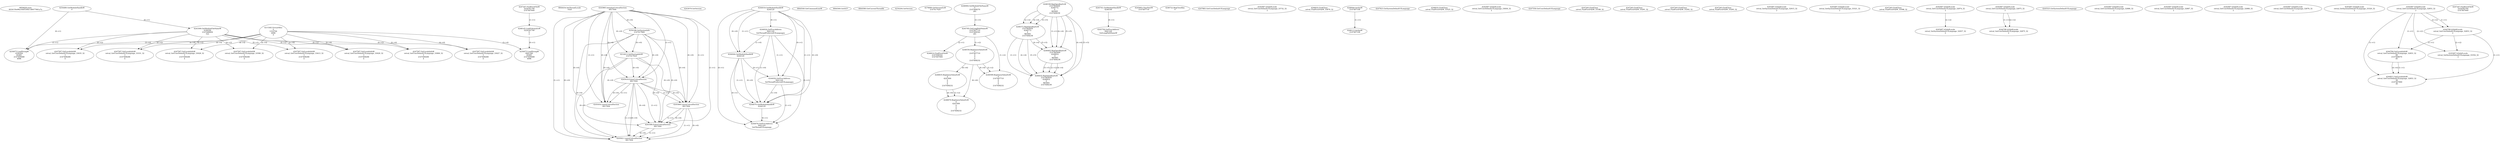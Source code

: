 // Global SCDG with merge call
digraph {
	0 [label="6850628.main
0034150e96a164f5308c1d6477961a7a"]
	1 [label="4254480.GetModuleHandleW
0"]
	2 [label="6844434.SetThreadLocale
1024"]
	3 [label="4243965.InitializeCriticalSection
6917004"]
	4 [label="4243979.GetVersion
"]
	5 [label="4244018.GetModuleHandleW
4244120"]
	6 [label="4244024.GetProcAddress
9441320
GetThreadPreferredUILanguages"]
	5 -> 6 [label="(0-->1)"]
	7 [label="4244044.GetModuleHandleW
4244120"]
	5 -> 7 [label="(1-->1)"]
	5 -> 7 [label="(0-->0)"]
	6 -> 7 [label="(1-->0)"]
	8 [label="4244050.GetProcAddress
9441320
SetThreadPreferredUILanguages"]
	5 -> 8 [label="(0-->1)"]
	6 -> 8 [label="(1-->1)"]
	7 -> 8 [label="(0-->1)"]
	9 [label="4244070.GetModuleHandleW
4244120"]
	5 -> 9 [label="(1-->1)"]
	7 -> 9 [label="(1-->1)"]
	5 -> 9 [label="(0-->0)"]
	6 -> 9 [label="(1-->0)"]
	7 -> 9 [label="(0-->0)"]
	8 -> 9 [label="(1-->0)"]
	10 [label="4244076.GetProcAddress
9441320
GetThreadUILanguage"]
	5 -> 10 [label="(0-->1)"]
	6 -> 10 [label="(1-->1)"]
	7 -> 10 [label="(0-->1)"]
	8 -> 10 [label="(1-->1)"]
	9 -> 10 [label="(0-->1)"]
	11 [label="4250188.GetSystemInfo
2147417660"]
	3 -> 11 [label="(0-->0)"]
	12 [label="6844540.GetCommandLineW
"]
	13 [label="4214413.GetStartupInfoW
2147417624"]
	3 -> 13 [label="(0-->0)"]
	11 -> 13 [label="(0-->0)"]
	14 [label="6844560.GetACP
"]
	15 [label="6844580.GetCurrentThreadId
"]
	16 [label="4250204.GetVersion
"]
	17 [label="4276690.GetVersionExW
2147417420"]
	18 [label="4243306.GetModuleFileNameW
4194304
2147408904
522"]
	1 -> 18 [label="(0-->1)"]
	19 [label="4248064.GetModuleFileNameW
0
2147408370
261"]
	20 [label="4215383.VirtualAlloc
0
1310704
4096
4"]
	21 [label="4246338.RegOpenKeyExW
2147483649
4246772
0
983065
2147408236"]
	22 [label="4245741.GetModuleHandleW
4246160"]
	23 [label="4245758.GetProcAddress
9441320
GetLongPathNameW"]
	22 -> 23 [label="(0-->1)"]
	24 [label="4245785.GetLongPathNameW
2147407710
2147406542
261"]
	19 -> 24 [label="(3-->3)"]
	25 [label="4245683.CharNextW
2147407716"]
	26 [label="4246014.FindFirstFileW
2147406542
2147407064"]
	24 -> 26 [label="(2-->1)"]
	27 [label="4246556.RegQueryValueExW
0
2147407710
0
0
0
2147408232"]
	24 -> 27 [label="(1-->2)"]
	28 [label="4246599.RegQueryValueExW
0
2147407710
0
0
0
2147408232"]
	24 -> 28 [label="(1-->2)"]
	27 -> 28 [label="(2-->2)"]
	27 -> 28 [label="(6-->6)"]
	29 [label="4246722.RegCloseKey
0"]
	30 [label="4247883.GetUserDefaultUILanguage
"]
	31 [label="4245418.EnterCriticalSection
6917004"]
	3 -> 31 [label="(1-->1)"]
	3 -> 31 [label="(0-->0)"]
	11 -> 31 [label="(0-->0)"]
	13 -> 31 [label="(0-->0)"]
	32 [label="4245469.LeaveCriticalSection
6917004"]
	3 -> 32 [label="(1-->1)"]
	31 -> 32 [label="(1-->1)"]
	3 -> 32 [label="(0-->0)"]
	11 -> 32 [label="(0-->0)"]
	13 -> 32 [label="(0-->0)"]
	31 -> 32 [label="(0-->0)"]
	33 [label="4245487.IsValidLocale
retval_GetUserDefaultUILanguage_33732_32
2"]
	34 [label="4246372.RegOpenKeyExW
2147483650
4246772
0
983065
2147408236"]
	21 -> 34 [label="(2-->2)"]
	21 -> 34 [label="(4-->4)"]
	21 -> 34 [label="(5-->5)"]
	35 [label="4246402.RegOpenKeyExW
2147483649
4246832
0
983065
2147408236"]
	21 -> 35 [label="(1-->1)"]
	21 -> 35 [label="(4-->4)"]
	34 -> 35 [label="(4-->4)"]
	21 -> 35 [label="(5-->5)"]
	34 -> 35 [label="(5-->5)"]
	36 [label="4246432.RegOpenKeyExW
2147483650
4246832
0
983065
2147408236"]
	34 -> 36 [label="(1-->1)"]
	35 -> 36 [label="(2-->2)"]
	21 -> 36 [label="(4-->4)"]
	34 -> 36 [label="(4-->4)"]
	35 -> 36 [label="(4-->4)"]
	21 -> 36 [label="(5-->5)"]
	34 -> 36 [label="(5-->5)"]
	35 -> 36 [label="(5-->5)"]
	37 [label="4246032.FindClose
retval_FindFirstFileW_33679_32"]
	38 [label="4246044.lstrlenW
2147407108"]
	39 [label="4246635.RegQueryValueExW
0
4247000
0
0
0
2147408232"]
	27 -> 39 [label="(6-->6)"]
	40 [label="4245454.LeaveCriticalSection
6917004"]
	3 -> 40 [label="(1-->1)"]
	31 -> 40 [label="(1-->1)"]
	3 -> 40 [label="(0-->0)"]
	11 -> 40 [label="(0-->0)"]
	13 -> 40 [label="(0-->0)"]
	31 -> 40 [label="(0-->0)"]
	41 [label="4247923.GetSystemDefaultUILanguage
"]
	42 [label="4246032.FindClose
retval_FindFirstFileW_33525_32"]
	43 [label="4246113.lstrlenW
2147407108"]
	38 -> 43 [label="(1-->1)"]
	44 [label="4246676.RegQueryValueExW
0
4247000
0
0
0
2147408232"]
	39 -> 44 [label="(2-->2)"]
	27 -> 44 [label="(6-->6)"]
	39 -> 44 [label="(6-->6)"]
	45 [label="4245487.IsValidLocale
retval_GetUserDefaultUILanguage_33836_32
2"]
	46 [label="4245580.EnterCriticalSection
6917004"]
	3 -> 46 [label="(1-->1)"]
	31 -> 46 [label="(1-->1)"]
	32 -> 46 [label="(1-->1)"]
	3 -> 46 [label="(0-->0)"]
	11 -> 46 [label="(0-->0)"]
	13 -> 46 [label="(0-->0)"]
	31 -> 46 [label="(0-->0)"]
	32 -> 46 [label="(0-->0)"]
	47 [label="4245621.LeaveCriticalSection
6917004"]
	3 -> 47 [label="(1-->1)"]
	31 -> 47 [label="(1-->1)"]
	32 -> 47 [label="(1-->1)"]
	46 -> 47 [label="(1-->1)"]
	3 -> 47 [label="(0-->0)"]
	11 -> 47 [label="(0-->0)"]
	13 -> 47 [label="(0-->0)"]
	31 -> 47 [label="(0-->0)"]
	32 -> 47 [label="(0-->0)"]
	46 -> 47 [label="(0-->0)"]
	48 [label="4247558.GetUserDefaultUILanguage
"]
	49 [label="4247567.GetLocaleInfoW
retval_GetUserDefaultUILanguage_33029_32
3
2147408268
4"]
	18 -> 49 [label="(0-->2)"]
	20 -> 49 [label="(4-->4)"]
	50 [label="4247247.FindFirstFileW
3224341740
2147407640"]
	51 [label="4247263.FindClose
retval_FindFirstFileW_33188_32"]
	52 [label="4248145.LoadLibraryExW
3224341740
0
2"]
	50 -> 52 [label="(1-->1)"]
	53 [label="4250073.LoadStringW
9441340
65485
2147409468
4096"]
	52 -> 53 [label="(0-->1)"]
	20 -> 53 [label="(3-->4)"]
	54 [label="4247567.GetLocaleInfoW
retval_GetUserDefaultUILanguage_33027_32
3
2147408268
4"]
	18 -> 54 [label="(0-->2)"]
	20 -> 54 [label="(4-->4)"]
	55 [label="4247263.FindClose
retval_FindFirstFileW_33291_32"]
	56 [label="4247567.GetLocaleInfoW
retval_GetUserDefaultUILanguage_33028_32
3
2147408268
4"]
	18 -> 56 [label="(0-->2)"]
	20 -> 56 [label="(4-->4)"]
	57 [label="4247263.FindClose
retval_FindFirstFileW_33292_32"]
	58 [label="4247263.FindClose
retval_FindFirstFileW_33293_32"]
	59 [label="4245487.IsValidLocale
retval_GetSystemDefaultUILanguage_32915_32
2"]
	60 [label="4247567.GetLocaleInfoW
retval_GetUserDefaultUILanguage_33035_32
3
2147408268
4"]
	18 -> 60 [label="(0-->2)"]
	20 -> 60 [label="(4-->4)"]
	61 [label="4250073.LoadStringW
4194304
65485
2147409468
4096"]
	1 -> 61 [label="(0-->1)"]
	18 -> 61 [label="(1-->1)"]
	20 -> 61 [label="(3-->4)"]
	62 [label="4245487.IsValidLocale
retval_GetSystemDefaultUILanguage_33321_32
2"]
	63 [label="4247567.GetLocaleInfoW
retval_GetUserDefaultUILanguage_33590_32
3
2147408268
4"]
	18 -> 63 [label="(0-->2)"]
	20 -> 63 [label="(4-->4)"]
	64 [label="4247263.FindClose
retval_FindFirstFileW_33598_32"]
	65 [label="4245487.IsValidLocale
retval_GetUserDefaultUILanguage_32874_32
2"]
	66 [label="4245487.IsValidLocale
retval_GetSystemDefaultUILanguage_32937_32
2"]
	65 -> 66 [label="(2-->2)"]
	67 [label="4247567.GetLocaleInfoW
retval_GetUserDefaultUILanguage_33331_32
3
2147408268
4"]
	18 -> 67 [label="(0-->2)"]
	20 -> 67 [label="(4-->4)"]
	68 [label="4245487.IsValidLocale
retval_GetUserDefaultUILanguage_32875_32
2"]
	69 [label="4244766.IsValidLocale
retval_GetUserDefaultUILanguage_32875_32
2"]
	68 -> 69 [label="(1-->1)"]
	68 -> 69 [label="(2-->2)"]
	70 [label="4245525.GetSystemDefaultUILanguage
"]
	71 [label="4247567.GetLocaleInfoW
retval_GetUserDefaultUILanguage_33413_32
3
2147408268
4"]
	18 -> 71 [label="(0-->2)"]
	20 -> 71 [label="(4-->4)"]
	72 [label="4245487.IsValidLocale
retval_GetUserDefaultUILanguage_32886_32
2"]
	73 [label="4245487.IsValidLocale
retval_GetUserDefaultUILanguage_32887_32
2"]
	74 [label="4245487.IsValidLocale
retval_GetUserDefaultUILanguage_32888_32
2"]
	75 [label="4245487.IsValidLocale
retval_GetUserDefaultUILanguage_32876_32
2"]
	76 [label="4245487.IsValidLocale
retval_GetSystemDefaultUILanguage_33320_32
2"]
	77 [label="4245487.IsValidLocale
retval_GetUserDefaultUILanguage_32853_32
2"]
	78 [label="4244766.IsValidLocale
retval_GetUserDefaultUILanguage_32853_32
2"]
	77 -> 78 [label="(1-->1)"]
	77 -> 78 [label="(2-->2)"]
	79 [label="4244794.GetLocaleInfoW
retval_GetUserDefaultUILanguage_32853_32
89
2147408070
85"]
	77 -> 79 [label="(1-->1)"]
	78 -> 79 [label="(1-->1)"]
	80 [label="4244811.GetLocaleInfoW
retval_GetUserDefaultUILanguage_32853_32
90
2147407900
85"]
	77 -> 80 [label="(1-->1)"]
	78 -> 80 [label="(1-->1)"]
	79 -> 80 [label="(1-->1)"]
	79 -> 80 [label="(4-->4)"]
	81 [label="4247247.FindFirstFileW
3224282764
2147407640"]
	82 [label="4245487.IsValidLocale
retval_GetSystemDefaultUILanguage_33354_32
2"]
	77 -> 82 [label="(2-->2)"]
	78 -> 82 [label="(2-->2)"]
	83 [label="4247567.GetLocaleInfoW
retval_GetUserDefaultUILanguage_33906_32
3
2147408268
4"]
	18 -> 83 [label="(0-->2)"]
	20 -> 83 [label="(4-->4)"]
}
